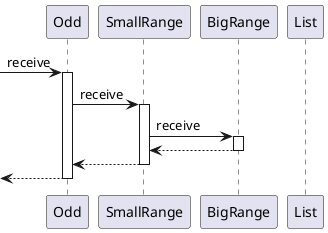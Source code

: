 @startuml

participant Odd
participant SmallRange
participant BigRange
participant List

-> Odd : receive
activate Odd

Odd -> SmallRange : receive
activate SmallRange

SmallRange -> BigRange : receive
activate BigRange
BigRange --> SmallRange
deactivate BigRange

SmallRange --> Odd
deactivate SmallRange

[<-- Odd
deactivate Odd

@enduml